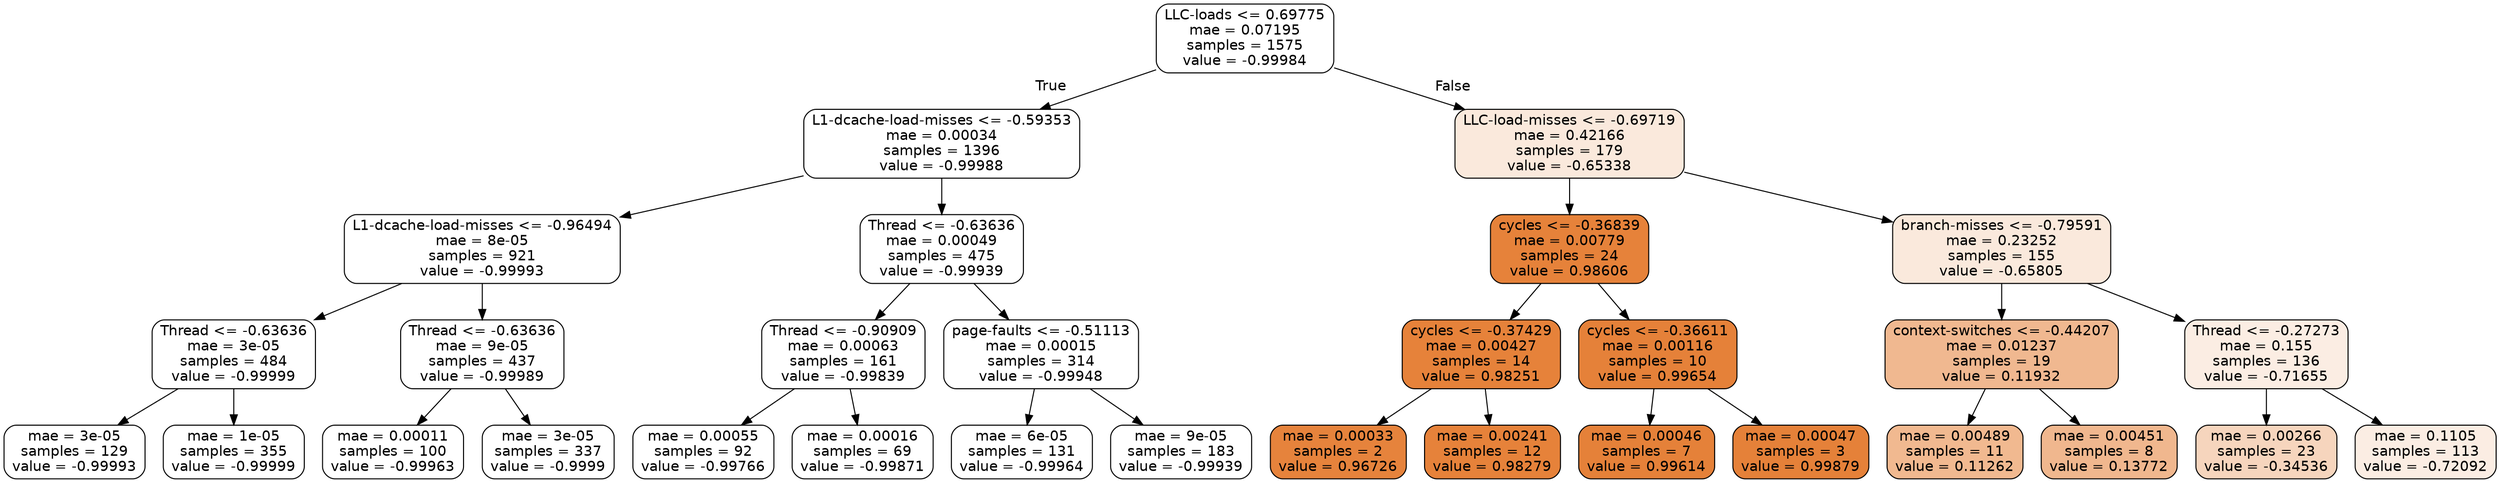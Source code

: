 digraph Tree {
node [shape=box, style="filled, rounded", color="black", fontname=helvetica] ;
edge [fontname=helvetica] ;
0 [label="LLC-loads <= 0.69775\nmae = 0.07195\nsamples = 1575\nvalue = -0.99984", fillcolor="#e5813900"] ;
1 [label="L1-dcache-load-misses <= -0.59353\nmae = 0.00034\nsamples = 1396\nvalue = -0.99988", fillcolor="#e5813900"] ;
0 -> 1 [labeldistance=2.5, labelangle=45, headlabel="True"] ;
2 [label="L1-dcache-load-misses <= -0.96494\nmae = 8e-05\nsamples = 921\nvalue = -0.99993", fillcolor="#e5813900"] ;
1 -> 2 ;
3 [label="Thread <= -0.63636\nmae = 3e-05\nsamples = 484\nvalue = -0.99999", fillcolor="#e5813900"] ;
2 -> 3 ;
4 [label="mae = 3e-05\nsamples = 129\nvalue = -0.99993", fillcolor="#e5813900"] ;
3 -> 4 ;
5 [label="mae = 1e-05\nsamples = 355\nvalue = -0.99999", fillcolor="#e5813900"] ;
3 -> 5 ;
6 [label="Thread <= -0.63636\nmae = 9e-05\nsamples = 437\nvalue = -0.99989", fillcolor="#e5813900"] ;
2 -> 6 ;
7 [label="mae = 0.00011\nsamples = 100\nvalue = -0.99963", fillcolor="#e5813900"] ;
6 -> 7 ;
8 [label="mae = 3e-05\nsamples = 337\nvalue = -0.9999", fillcolor="#e5813900"] ;
6 -> 8 ;
9 [label="Thread <= -0.63636\nmae = 0.00049\nsamples = 475\nvalue = -0.99939", fillcolor="#e5813900"] ;
1 -> 9 ;
10 [label="Thread <= -0.90909\nmae = 0.00063\nsamples = 161\nvalue = -0.99839", fillcolor="#e5813900"] ;
9 -> 10 ;
11 [label="mae = 0.00055\nsamples = 92\nvalue = -0.99766", fillcolor="#e5813900"] ;
10 -> 11 ;
12 [label="mae = 0.00016\nsamples = 69\nvalue = -0.99871", fillcolor="#e5813900"] ;
10 -> 12 ;
13 [label="page-faults <= -0.51113\nmae = 0.00015\nsamples = 314\nvalue = -0.99948", fillcolor="#e5813900"] ;
9 -> 13 ;
14 [label="mae = 6e-05\nsamples = 131\nvalue = -0.99964", fillcolor="#e5813900"] ;
13 -> 14 ;
15 [label="mae = 9e-05\nsamples = 183\nvalue = -0.99939", fillcolor="#e5813900"] ;
13 -> 15 ;
16 [label="LLC-load-misses <= -0.69719\nmae = 0.42166\nsamples = 179\nvalue = -0.65338", fillcolor="#e581392c"] ;
0 -> 16 [labeldistance=2.5, labelangle=-45, headlabel="False"] ;
17 [label="cycles <= -0.36839\nmae = 0.00779\nsamples = 24\nvalue = 0.98606", fillcolor="#e58139fd"] ;
16 -> 17 ;
18 [label="cycles <= -0.37429\nmae = 0.00427\nsamples = 14\nvalue = 0.98251", fillcolor="#e58139fd"] ;
17 -> 18 ;
19 [label="mae = 0.00033\nsamples = 2\nvalue = 0.96726", fillcolor="#e58139fb"] ;
18 -> 19 ;
20 [label="mae = 0.00241\nsamples = 12\nvalue = 0.98279", fillcolor="#e58139fd"] ;
18 -> 20 ;
21 [label="cycles <= -0.36611\nmae = 0.00116\nsamples = 10\nvalue = 0.99654", fillcolor="#e58139ff"] ;
17 -> 21 ;
22 [label="mae = 0.00046\nsamples = 7\nvalue = 0.99614", fillcolor="#e58139ff"] ;
21 -> 22 ;
23 [label="mae = 0.00047\nsamples = 3\nvalue = 0.99879", fillcolor="#e58139ff"] ;
21 -> 23 ;
24 [label="branch-misses <= -0.79591\nmae = 0.23252\nsamples = 155\nvalue = -0.65805", fillcolor="#e581392c"] ;
16 -> 24 ;
25 [label="context-switches <= -0.44207\nmae = 0.01237\nsamples = 19\nvalue = 0.11932", fillcolor="#e581398f"] ;
24 -> 25 ;
26 [label="mae = 0.00489\nsamples = 11\nvalue = 0.11262", fillcolor="#e581398e"] ;
25 -> 26 ;
27 [label="mae = 0.00451\nsamples = 8\nvalue = 0.13772", fillcolor="#e5813991"] ;
25 -> 27 ;
28 [label="Thread <= -0.27273\nmae = 0.155\nsamples = 136\nvalue = -0.71655", fillcolor="#e5813924"] ;
24 -> 28 ;
29 [label="mae = 0.00266\nsamples = 23\nvalue = -0.34536", fillcolor="#e5813954"] ;
28 -> 29 ;
30 [label="mae = 0.1105\nsamples = 113\nvalue = -0.72092", fillcolor="#e5813924"] ;
28 -> 30 ;
}